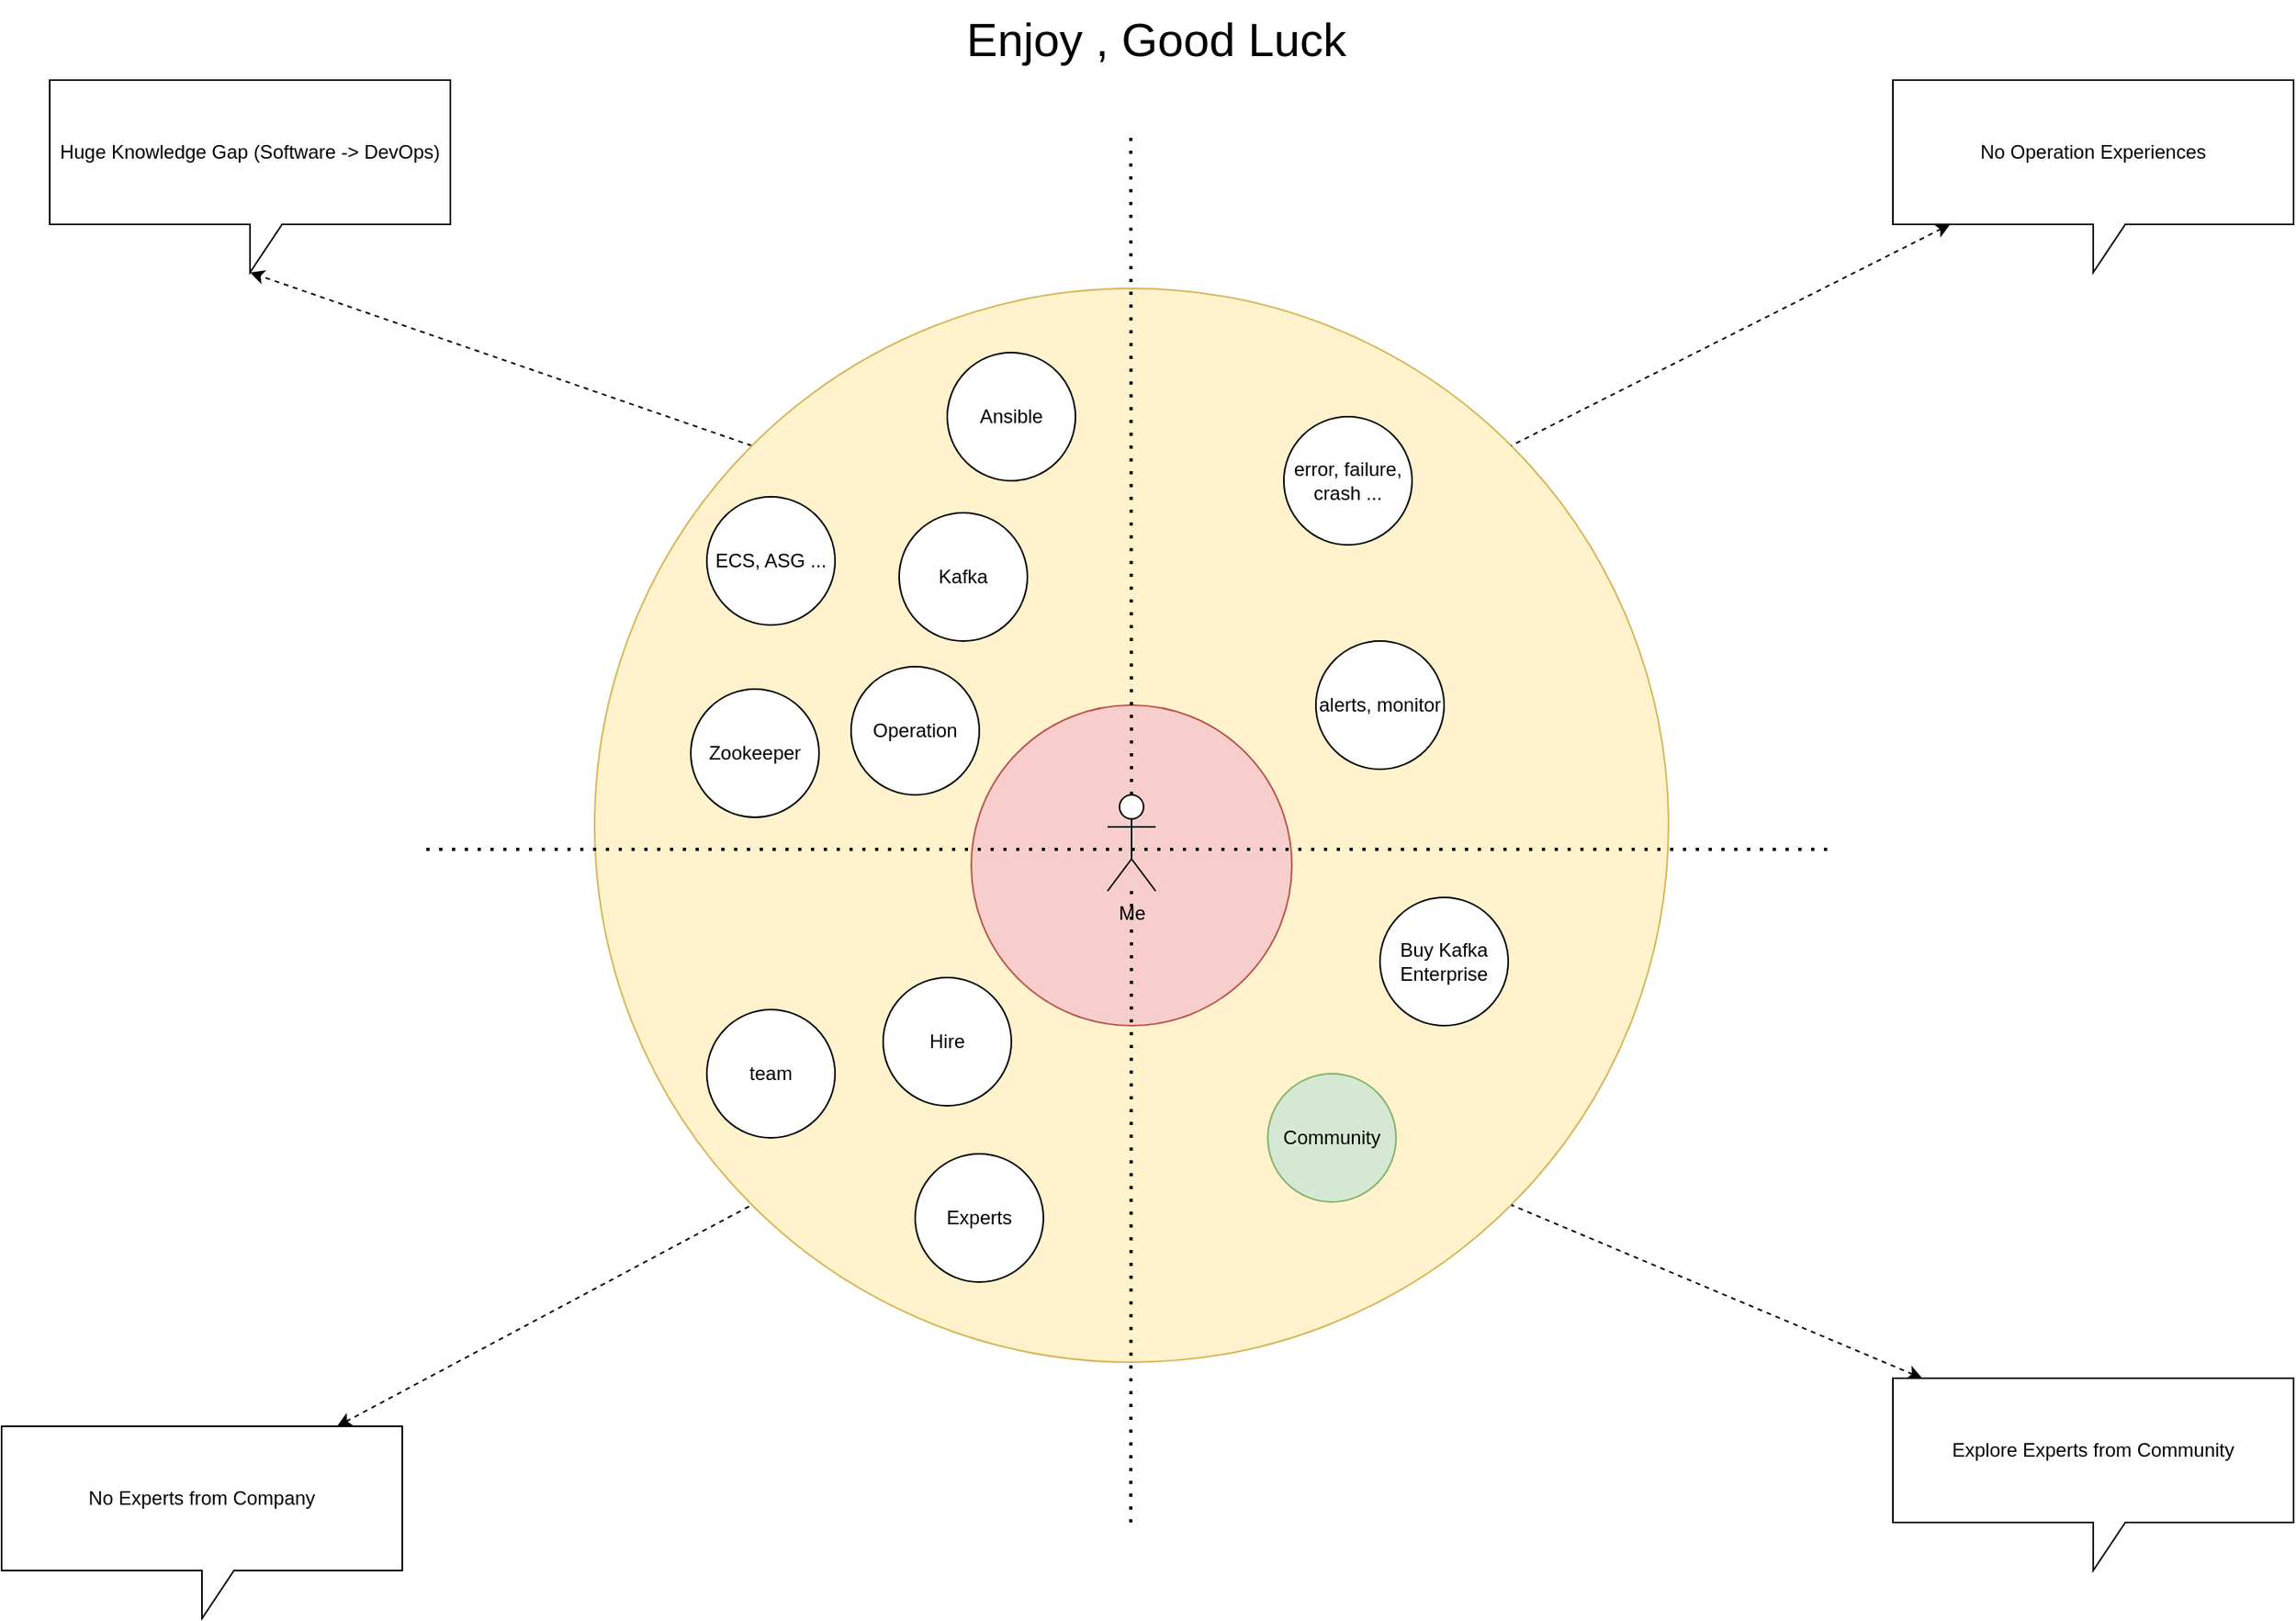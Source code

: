 <mxfile version="21.0.6" type="github">
  <diagram name="Page-1" id="dkV5qHxUkBkfqH7RIMRn">
    <mxGraphModel dx="2411" dy="1131" grid="1" gridSize="10" guides="1" tooltips="1" connect="1" arrows="1" fold="1" page="1" pageScale="1" pageWidth="850" pageHeight="1100" math="0" shadow="0">
      <root>
        <mxCell id="0" />
        <mxCell id="1" parent="0" />
        <mxCell id="MjZZZFpg-C2qifcn_7-n-27" style="rounded=0;orthogonalLoop=1;jettySize=auto;html=1;exitX=0;exitY=0;exitDx=0;exitDy=0;entryX=0;entryY=0;entryDx=125;entryDy=120;entryPerimeter=0;dashed=1;startArrow=none;startFill=0;endArrow=classic;endFill=1;" edge="1" parent="1" source="MjZZZFpg-C2qifcn_7-n-12" target="MjZZZFpg-C2qifcn_7-n-17">
          <mxGeometry relative="1" as="geometry" />
        </mxCell>
        <mxCell id="MjZZZFpg-C2qifcn_7-n-12" value="" style="ellipse;whiteSpace=wrap;html=1;aspect=fixed;fillColor=#fff2cc;strokeColor=#d6b656;" vertex="1" parent="1">
          <mxGeometry x="500" y="210" width="670" height="670" as="geometry" />
        </mxCell>
        <mxCell id="MjZZZFpg-C2qifcn_7-n-26" value="" style="ellipse;whiteSpace=wrap;html=1;aspect=fixed;fillColor=#f8cecc;strokeColor=#b85450;" vertex="1" parent="1">
          <mxGeometry x="735" y="470" width="200" height="200" as="geometry" />
        </mxCell>
        <mxCell id="MjZZZFpg-C2qifcn_7-n-3" value="Ansible" style="ellipse;whiteSpace=wrap;html=1;aspect=fixed;" vertex="1" parent="1">
          <mxGeometry x="720" y="250" width="80" height="80" as="geometry" />
        </mxCell>
        <mxCell id="MjZZZFpg-C2qifcn_7-n-4" value="ECS, ASG ..." style="ellipse;whiteSpace=wrap;html=1;aspect=fixed;" vertex="1" parent="1">
          <mxGeometry x="570" y="340" width="80" height="80" as="geometry" />
        </mxCell>
        <mxCell id="MjZZZFpg-C2qifcn_7-n-5" value="Kafka" style="ellipse;whiteSpace=wrap;html=1;aspect=fixed;" vertex="1" parent="1">
          <mxGeometry x="690" y="350" width="80" height="80" as="geometry" />
        </mxCell>
        <mxCell id="MjZZZFpg-C2qifcn_7-n-6" value="Zookeeper" style="ellipse;whiteSpace=wrap;html=1;aspect=fixed;" vertex="1" parent="1">
          <mxGeometry x="560" y="460" width="80" height="80" as="geometry" />
        </mxCell>
        <mxCell id="MjZZZFpg-C2qifcn_7-n-7" value="Operation" style="ellipse;whiteSpace=wrap;html=1;aspect=fixed;" vertex="1" parent="1">
          <mxGeometry x="660" y="446" width="80" height="80" as="geometry" />
        </mxCell>
        <mxCell id="MjZZZFpg-C2qifcn_7-n-8" value="error, failure, crash ..." style="ellipse;whiteSpace=wrap;html=1;aspect=fixed;" vertex="1" parent="1">
          <mxGeometry x="930" y="290" width="80" height="80" as="geometry" />
        </mxCell>
        <mxCell id="MjZZZFpg-C2qifcn_7-n-9" value="Experts" style="ellipse;whiteSpace=wrap;html=1;aspect=fixed;" vertex="1" parent="1">
          <mxGeometry x="700" y="750" width="80" height="80" as="geometry" />
        </mxCell>
        <mxCell id="MjZZZFpg-C2qifcn_7-n-10" value="alerts, monitor" style="ellipse;whiteSpace=wrap;html=1;aspect=fixed;" vertex="1" parent="1">
          <mxGeometry x="950" y="430" width="80" height="80" as="geometry" />
        </mxCell>
        <mxCell id="MjZZZFpg-C2qifcn_7-n-11" value="team" style="ellipse;whiteSpace=wrap;html=1;aspect=fixed;" vertex="1" parent="1">
          <mxGeometry x="570" y="660" width="80" height="80" as="geometry" />
        </mxCell>
        <mxCell id="MjZZZFpg-C2qifcn_7-n-13" value="Hire" style="ellipse;whiteSpace=wrap;html=1;aspect=fixed;" vertex="1" parent="1">
          <mxGeometry x="680" y="640" width="80" height="80" as="geometry" />
        </mxCell>
        <mxCell id="MjZZZFpg-C2qifcn_7-n-14" value="Community" style="ellipse;whiteSpace=wrap;html=1;aspect=fixed;fillColor=#d5e8d4;strokeColor=#82b366;" vertex="1" parent="1">
          <mxGeometry x="920" y="700" width="80" height="80" as="geometry" />
        </mxCell>
        <mxCell id="MjZZZFpg-C2qifcn_7-n-15" value="" style="endArrow=none;dashed=1;html=1;dashPattern=1 3;strokeWidth=2;rounded=0;" edge="1" parent="1">
          <mxGeometry width="50" height="50" relative="1" as="geometry">
            <mxPoint x="395" y="560" as="sourcePoint" />
            <mxPoint x="1275" y="560" as="targetPoint" />
          </mxGeometry>
        </mxCell>
        <mxCell id="MjZZZFpg-C2qifcn_7-n-16" value="" style="endArrow=none;dashed=1;html=1;dashPattern=1 3;strokeWidth=2;rounded=0;startArrow=none;" edge="1" parent="1" source="MjZZZFpg-C2qifcn_7-n-1">
          <mxGeometry width="50" height="50" relative="1" as="geometry">
            <mxPoint x="834.5" y="980" as="sourcePoint" />
            <mxPoint x="834.5" y="110" as="targetPoint" />
          </mxGeometry>
        </mxCell>
        <mxCell id="MjZZZFpg-C2qifcn_7-n-17" value="Huge Knowledge Gap (Software -&amp;gt; DevOps)" style="shape=callout;whiteSpace=wrap;html=1;perimeter=calloutPerimeter;" vertex="1" parent="1">
          <mxGeometry x="160" y="80" width="250" height="120" as="geometry" />
        </mxCell>
        <mxCell id="MjZZZFpg-C2qifcn_7-n-31" style="rounded=0;orthogonalLoop=1;jettySize=auto;html=1;entryX=0;entryY=1;entryDx=0;entryDy=0;dashed=1;startArrow=classic;startFill=1;endArrow=none;endFill=0;" edge="1" parent="1" source="MjZZZFpg-C2qifcn_7-n-18" target="MjZZZFpg-C2qifcn_7-n-12">
          <mxGeometry relative="1" as="geometry" />
        </mxCell>
        <mxCell id="MjZZZFpg-C2qifcn_7-n-18" value="No Experts from Company" style="shape=callout;whiteSpace=wrap;html=1;perimeter=calloutPerimeter;" vertex="1" parent="1">
          <mxGeometry x="130" y="920" width="250" height="120" as="geometry" />
        </mxCell>
        <mxCell id="MjZZZFpg-C2qifcn_7-n-29" style="rounded=0;orthogonalLoop=1;jettySize=auto;html=1;entryX=1;entryY=0;entryDx=0;entryDy=0;dashed=1;startArrow=classic;startFill=1;endArrow=none;endFill=0;" edge="1" parent="1" source="MjZZZFpg-C2qifcn_7-n-19" target="MjZZZFpg-C2qifcn_7-n-12">
          <mxGeometry relative="1" as="geometry" />
        </mxCell>
        <mxCell id="MjZZZFpg-C2qifcn_7-n-19" value="No Operation Experiences" style="shape=callout;whiteSpace=wrap;html=1;perimeter=calloutPerimeter;" vertex="1" parent="1">
          <mxGeometry x="1310" y="80" width="250" height="120" as="geometry" />
        </mxCell>
        <mxCell id="MjZZZFpg-C2qifcn_7-n-30" style="rounded=0;orthogonalLoop=1;jettySize=auto;html=1;entryX=1;entryY=1;entryDx=0;entryDy=0;dashed=1;startArrow=classic;startFill=1;endArrow=none;endFill=0;" edge="1" parent="1" source="MjZZZFpg-C2qifcn_7-n-20" target="MjZZZFpg-C2qifcn_7-n-12">
          <mxGeometry relative="1" as="geometry" />
        </mxCell>
        <mxCell id="MjZZZFpg-C2qifcn_7-n-20" value="Explore Experts from Community" style="shape=callout;whiteSpace=wrap;html=1;perimeter=calloutPerimeter;" vertex="1" parent="1">
          <mxGeometry x="1310" y="890" width="250" height="120" as="geometry" />
        </mxCell>
        <mxCell id="MjZZZFpg-C2qifcn_7-n-21" value="" style="shape=image;html=1;verticalAlign=top;verticalLabelPosition=bottom;labelBackgroundColor=#ffffff;imageAspect=0;aspect=fixed;image=https://cdn4.iconfinder.com/data/icons/christmas-2434/128/Artboard_42-128.png" vertex="1" parent="1">
          <mxGeometry x="740" y="605" width="45" height="45" as="geometry" />
        </mxCell>
        <mxCell id="MjZZZFpg-C2qifcn_7-n-22" value="" style="shape=image;html=1;verticalAlign=top;verticalLabelPosition=bottom;labelBackgroundColor=#ffffff;imageAspect=0;aspect=fixed;image=https://cdn4.iconfinder.com/data/icons/game-of-thrones-4/64/game_of_thrones_game_thrones_series_element_fire_flame_heat-128.png" vertex="1" parent="1">
          <mxGeometry x="740" y="477.5" width="45" height="45" as="geometry" />
        </mxCell>
        <mxCell id="MjZZZFpg-C2qifcn_7-n-23" value="" style="shape=image;html=1;verticalAlign=top;verticalLabelPosition=bottom;labelBackgroundColor=#ffffff;imageAspect=0;aspect=fixed;image=https://cdn4.iconfinder.com/data/icons/game-of-thrones-4/64/game_of_thrones_game_thrones_series_ice_fire_-128.png" vertex="1" parent="1">
          <mxGeometry x="880" y="481" width="45" height="45" as="geometry" />
        </mxCell>
        <mxCell id="MjZZZFpg-C2qifcn_7-n-24" value="" style="shape=image;html=1;verticalAlign=top;verticalLabelPosition=bottom;labelBackgroundColor=#ffffff;imageAspect=0;aspect=fixed;image=https://cdn1.iconfinder.com/data/icons/flat-christmas-icons-1/75/_wax_candle-128.png" vertex="1" parent="1">
          <mxGeometry x="885" y="605" width="45" height="45" as="geometry" />
        </mxCell>
        <mxCell id="MjZZZFpg-C2qifcn_7-n-25" value="" style="endArrow=none;dashed=1;html=1;dashPattern=1 3;strokeWidth=2;rounded=0;" edge="1" parent="1" target="MjZZZFpg-C2qifcn_7-n-1">
          <mxGeometry width="50" height="50" relative="1" as="geometry">
            <mxPoint x="834.5" y="980" as="sourcePoint" />
            <mxPoint x="834.5" y="110" as="targetPoint" />
          </mxGeometry>
        </mxCell>
        <mxCell id="MjZZZFpg-C2qifcn_7-n-1" value="Me" style="shape=umlActor;verticalLabelPosition=bottom;verticalAlign=top;html=1;outlineConnect=0;" vertex="1" parent="1">
          <mxGeometry x="820" y="526" width="30" height="60" as="geometry" />
        </mxCell>
        <mxCell id="MjZZZFpg-C2qifcn_7-n-32" value="Enjoy , Good Luck" style="text;html=1;align=center;verticalAlign=middle;resizable=0;points=[];autosize=1;strokeColor=none;fillColor=none;fontSize=29;" vertex="1" parent="1">
          <mxGeometry x="720" y="30" width="260" height="50" as="geometry" />
        </mxCell>
        <mxCell id="MjZZZFpg-C2qifcn_7-n-33" value="Buy Kafka Enterprise" style="ellipse;whiteSpace=wrap;html=1;aspect=fixed;" vertex="1" parent="1">
          <mxGeometry x="990" y="590" width="80" height="80" as="geometry" />
        </mxCell>
      </root>
    </mxGraphModel>
  </diagram>
</mxfile>

